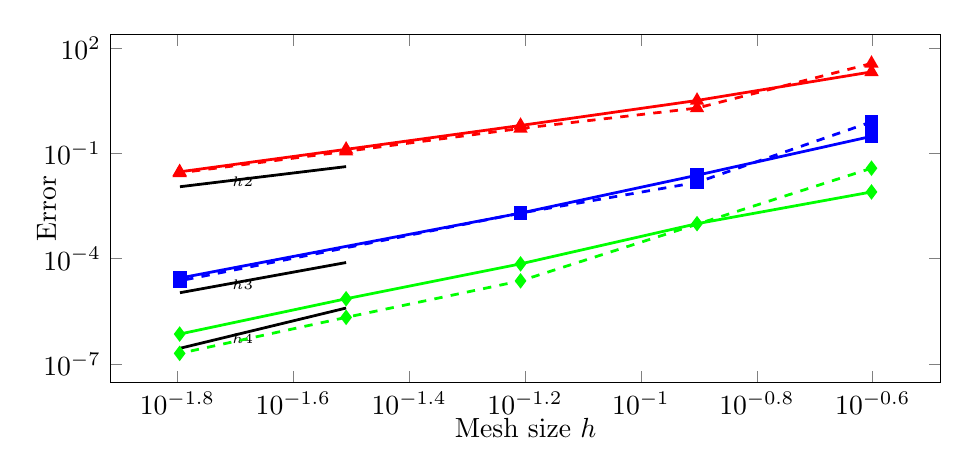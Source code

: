 \begin{tikzpicture}%
\begin{axis}[xmode=log,ymode=log,height=6cm,mark options={solid},xlabel={Mesh size $h$},ylabel={Error},ylabel style={yshift=-0.4cm},xlabel style={yshift=0.2cm},width=1\textwidth]%
\addplot[mark=diamond*,color=green,line width=1pt,solid] coordinates {%
(0.25,0.008)%
(0.125,0.001)%
(0.062,7.164e-05)%
(0.031,7.257e-06)%
(0.016,7.163e-07)%
};%
%
%
\addplot[forget plot,samples=100,line width=1pt,yshift=-0.2cm,domain={0.031:0.016},draw=black]{12.018*x^4} node[right, pos=0.75] {\tiny{$h4$}};%
\addplot[mark=square*,color=blue,line width=1pt,solid] coordinates {%
(0.25,0.307)%
(0.125,0.024)%
(0.062,0.002)%
(0.031,0.0)%
(0.016,2.811e-05)%
};%
%
%
\addplot[forget plot,samples=100,line width=1pt,yshift=-0.2cm,domain={0.031:0.016},draw=black]{7.369*x^3} node[right, pos=0.75] {\tiny{$h3$}};%
\addplot[mark=triangle*,color=red,line width=1pt,solid] coordinates {%
(0.25,21.082)%
(0.125,3.235)%
(0.062,0.627)%
(0.031,0.131)%
(0.016,0.03)%
};%
%
%
\addplot[forget plot,samples=100,line width=1pt,yshift=-0.2cm,domain={0.031:0.016},draw=black]{123.546*x^2} node[right, pos=0.75] {\tiny{$h2$}};%
\addplot[mark=diamond*,color=green,line width=1pt,dashed] coordinates {%
(0.25,0.038)%
(0.125,0.0)%
(0.062,2.348e-05)%
(0.031,2.14e-06)%
(0.016,2.017e-07)%
};%
%
%
\addplot[mark=square*,color=blue,line width=1pt,dashed] coordinates {%
(0.25,0.795)%
(0.125,0.015)%
(0.062,0.002)%
(0.031,0.0)%
(0.016,2.353e-05)%
};%
%
%
\addplot[mark=triangle*,color=red,line width=1pt,dashed] coordinates {%
(0.25,36.652)%
(0.125,1.967)%
(0.062,0.516)%
(0.031,0.115)%
(0.016,0.028)%
};%
%
%
\end{axis}%
\end{tikzpicture}%
